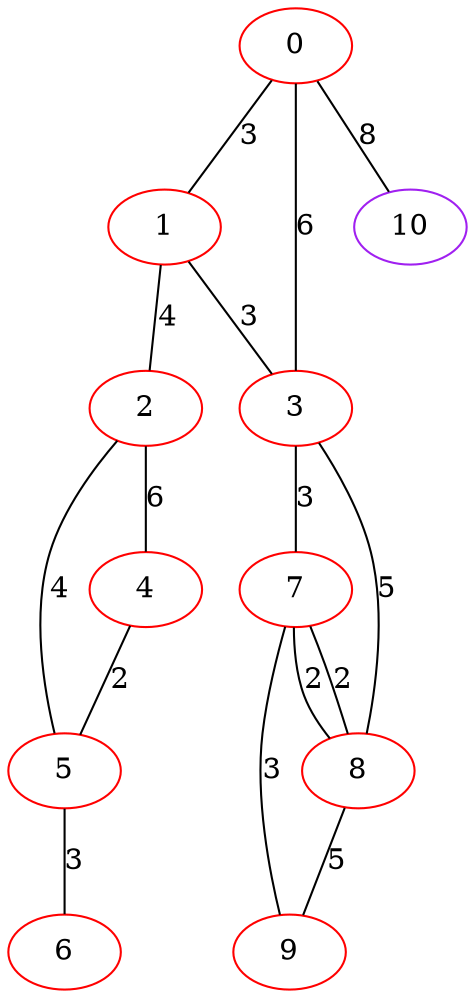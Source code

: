 graph "" {
0 [color=red, weight=1];
1 [color=red, weight=1];
2 [color=red, weight=1];
3 [color=red, weight=1];
4 [color=red, weight=1];
5 [color=red, weight=1];
6 [color=red, weight=1];
7 [color=red, weight=1];
8 [color=red, weight=1];
9 [color=red, weight=1];
10 [color=purple, weight=4];
0 -- 1  [key=0, label=3];
0 -- 10  [key=0, label=8];
0 -- 3  [key=0, label=6];
1 -- 2  [key=0, label=4];
1 -- 3  [key=0, label=3];
2 -- 4  [key=0, label=6];
2 -- 5  [key=0, label=4];
3 -- 8  [key=0, label=5];
3 -- 7  [key=0, label=3];
4 -- 5  [key=0, label=2];
5 -- 6  [key=0, label=3];
7 -- 8  [key=0, label=2];
7 -- 8  [key=1, label=2];
7 -- 9  [key=0, label=3];
8 -- 9  [key=0, label=5];
}
